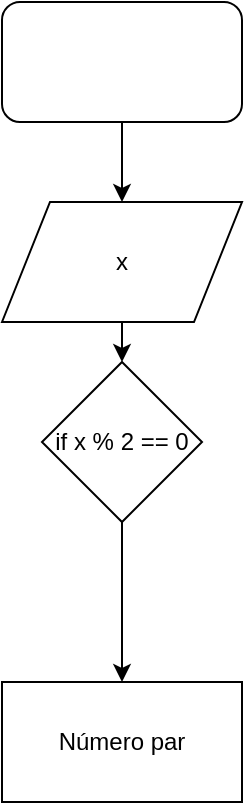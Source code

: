 <mxfile version="13.1.3" type="google"><diagram id="o8R4sSwcj1dY79loiJYz" name="Page-1"><mxGraphModel dx="1420" dy="802" grid="1" gridSize="10" guides="1" tooltips="1" connect="1" arrows="1" fold="1" page="1" pageScale="1" pageWidth="827" pageHeight="1169" math="0" shadow="0"><root><mxCell id="0"/><mxCell id="1" parent="0"/><mxCell id="8NC9quOSpNh2pw7EIiiX-2" value="" style="rounded=1;whiteSpace=wrap;html=1;" vertex="1" parent="1"><mxGeometry x="300" y="70" width="120" height="60" as="geometry"/></mxCell><mxCell id="8NC9quOSpNh2pw7EIiiX-3" value="" style="endArrow=classic;html=1;" edge="1" parent="1" target="8NC9quOSpNh2pw7EIiiX-4"><mxGeometry width="50" height="50" relative="1" as="geometry"><mxPoint x="360" y="130" as="sourcePoint"/><mxPoint x="360" y="200" as="targetPoint"/></mxGeometry></mxCell><mxCell id="8NC9quOSpNh2pw7EIiiX-4" value="x" style="shape=parallelogram;perimeter=parallelogramPerimeter;whiteSpace=wrap;html=1;" vertex="1" parent="1"><mxGeometry x="300" y="170" width="120" height="60" as="geometry"/></mxCell><mxCell id="8NC9quOSpNh2pw7EIiiX-5" value="" style="endArrow=classic;html=1;" edge="1" parent="1" target="8NC9quOSpNh2pw7EIiiX-6"><mxGeometry width="50" height="50" relative="1" as="geometry"><mxPoint x="360" y="230" as="sourcePoint"/><mxPoint x="360" y="290" as="targetPoint"/></mxGeometry></mxCell><mxCell id="8NC9quOSpNh2pw7EIiiX-9" value="" style="edgeStyle=orthogonalEdgeStyle;rounded=0;orthogonalLoop=1;jettySize=auto;html=1;" edge="1" parent="1" source="8NC9quOSpNh2pw7EIiiX-6"><mxGeometry relative="1" as="geometry"><mxPoint x="360" y="410" as="targetPoint"/></mxGeometry></mxCell><mxCell id="8NC9quOSpNh2pw7EIiiX-6" value="if x % 2 == 0" style="rhombus;whiteSpace=wrap;html=1;" vertex="1" parent="1"><mxGeometry x="320" y="250" width="80" height="80" as="geometry"/></mxCell><mxCell id="8NC9quOSpNh2pw7EIiiX-10" value="Número par" style="rounded=0;whiteSpace=wrap;html=1;" vertex="1" parent="1"><mxGeometry x="300" y="410" width="120" height="60" as="geometry"/></mxCell></root></mxGraphModel></diagram></mxfile>